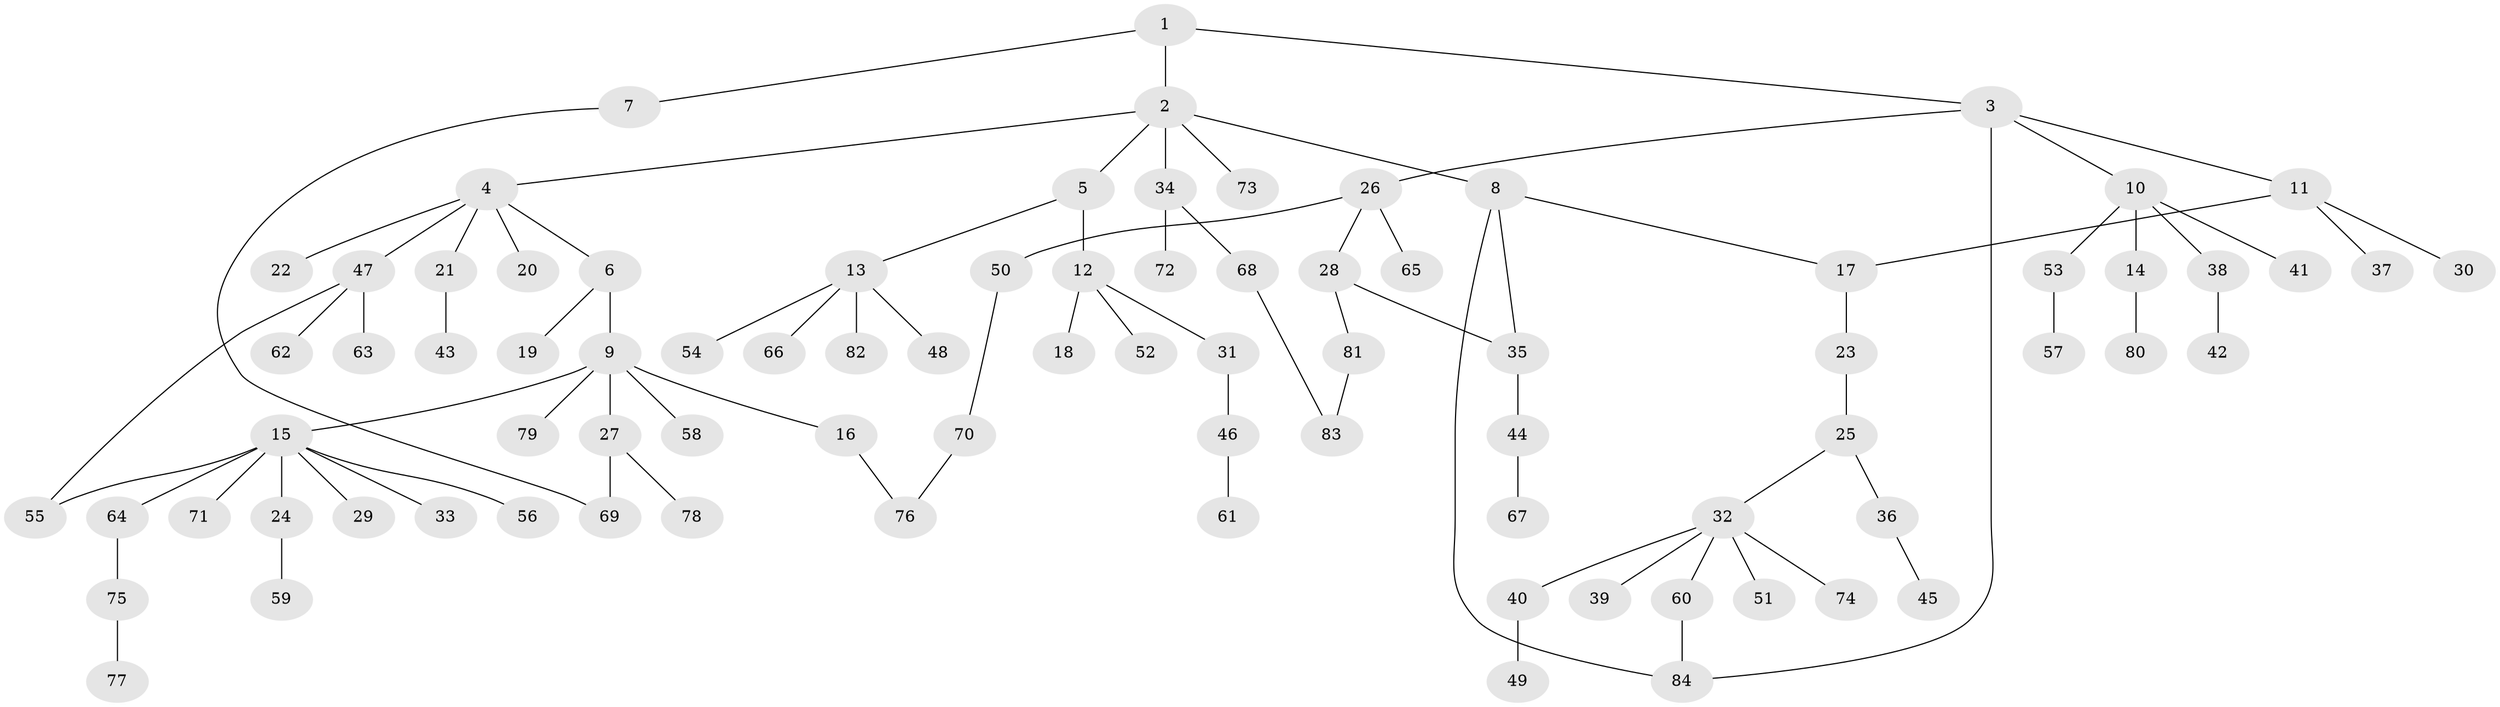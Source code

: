// Generated by graph-tools (version 1.1) at 2025/25/03/09/25 03:25:25]
// undirected, 84 vertices, 91 edges
graph export_dot {
graph [start="1"]
  node [color=gray90,style=filled];
  1;
  2;
  3;
  4;
  5;
  6;
  7;
  8;
  9;
  10;
  11;
  12;
  13;
  14;
  15;
  16;
  17;
  18;
  19;
  20;
  21;
  22;
  23;
  24;
  25;
  26;
  27;
  28;
  29;
  30;
  31;
  32;
  33;
  34;
  35;
  36;
  37;
  38;
  39;
  40;
  41;
  42;
  43;
  44;
  45;
  46;
  47;
  48;
  49;
  50;
  51;
  52;
  53;
  54;
  55;
  56;
  57;
  58;
  59;
  60;
  61;
  62;
  63;
  64;
  65;
  66;
  67;
  68;
  69;
  70;
  71;
  72;
  73;
  74;
  75;
  76;
  77;
  78;
  79;
  80;
  81;
  82;
  83;
  84;
  1 -- 2;
  1 -- 3;
  1 -- 7;
  2 -- 4;
  2 -- 5;
  2 -- 8;
  2 -- 34;
  2 -- 73;
  3 -- 10;
  3 -- 11;
  3 -- 26;
  3 -- 84;
  4 -- 6;
  4 -- 20;
  4 -- 21;
  4 -- 22;
  4 -- 47;
  5 -- 12;
  5 -- 13;
  6 -- 9;
  6 -- 19;
  7 -- 69;
  8 -- 35;
  8 -- 84;
  8 -- 17;
  9 -- 15;
  9 -- 16;
  9 -- 27;
  9 -- 58;
  9 -- 79;
  10 -- 14;
  10 -- 38;
  10 -- 41;
  10 -- 53;
  11 -- 17;
  11 -- 30;
  11 -- 37;
  12 -- 18;
  12 -- 31;
  12 -- 52;
  13 -- 48;
  13 -- 54;
  13 -- 66;
  13 -- 82;
  14 -- 80;
  15 -- 24;
  15 -- 29;
  15 -- 33;
  15 -- 55;
  15 -- 56;
  15 -- 64;
  15 -- 71;
  16 -- 76;
  17 -- 23;
  21 -- 43;
  23 -- 25;
  24 -- 59;
  25 -- 32;
  25 -- 36;
  26 -- 28;
  26 -- 50;
  26 -- 65;
  27 -- 69;
  27 -- 78;
  28 -- 81;
  28 -- 35;
  31 -- 46;
  32 -- 39;
  32 -- 40;
  32 -- 51;
  32 -- 60;
  32 -- 74;
  34 -- 68;
  34 -- 72;
  35 -- 44;
  36 -- 45;
  38 -- 42;
  40 -- 49;
  44 -- 67;
  46 -- 61;
  47 -- 62;
  47 -- 63;
  47 -- 55;
  50 -- 70;
  53 -- 57;
  60 -- 84;
  64 -- 75;
  68 -- 83;
  70 -- 76;
  75 -- 77;
  81 -- 83;
}
